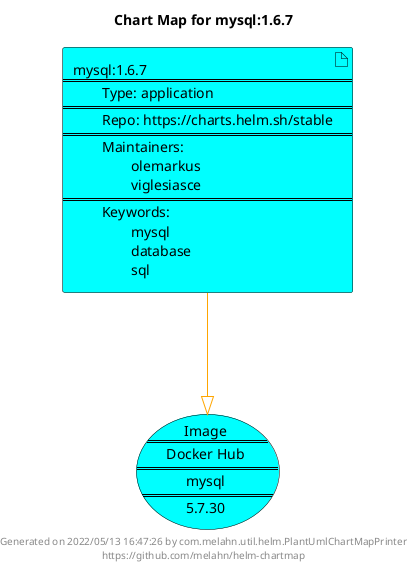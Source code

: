 @startuml
skinparam linetype ortho
skinparam backgroundColor white
skinparam usecaseBorderColor black
skinparam usecaseArrowColor LightSlateGray
skinparam artifactBorderColor black
skinparam artifactArrowColor LightSlateGray

title Chart Map for mysql:1.6.7

'There is one referenced Helm Chart
artifact "mysql:1.6.7\n====\n\tType: application\n====\n\tRepo: https://charts.helm.sh/stable\n====\n\tMaintainers: \n\t\tolemarkus\n\t\tviglesiasce\n====\n\tKeywords: \n\t\tmysql\n\t\tdatabase\n\t\tsql" as mysql_1_6_7 #Aqua

'There is one referenced Docker Image
usecase "Image\n====\nDocker Hub\n====\nmysql\n====\n5.7.30" as mysql_5_7_30 #Aqua

'Chart Dependencies
mysql_1_6_7--[#orange]-|>mysql_5_7_30

center footer Generated on 2022/05/13 16:47:26 by com.melahn.util.helm.PlantUmlChartMapPrinter\nhttps://github.com/melahn/helm-chartmap
@enduml
